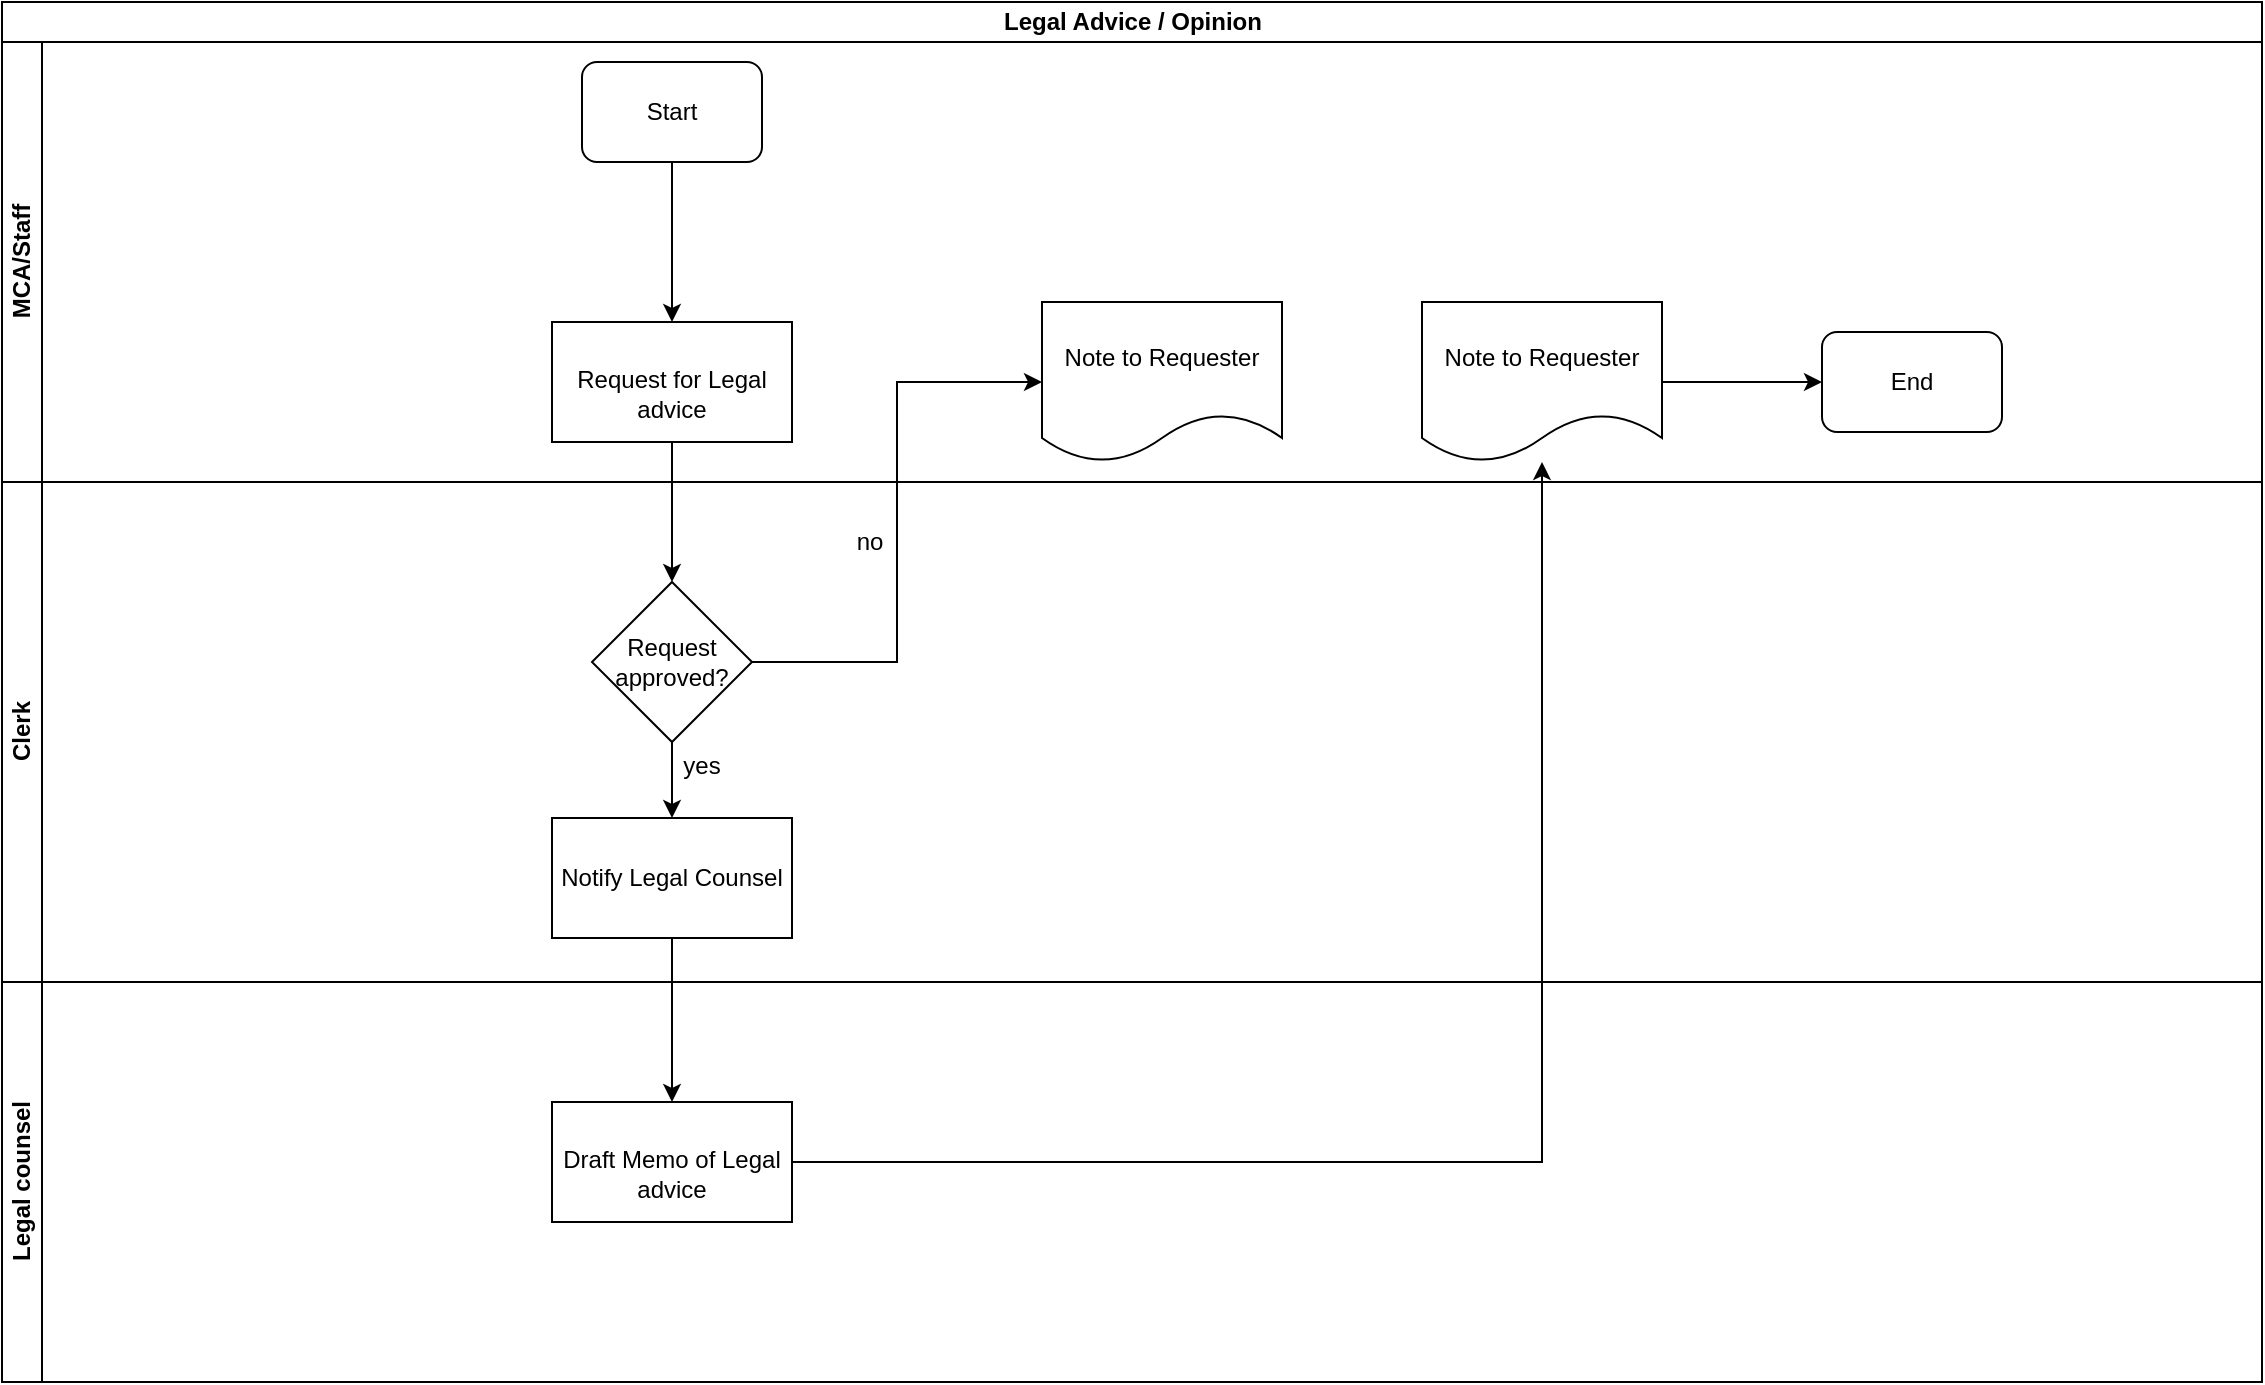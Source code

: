 <mxfile version="13.7.7" type="github">
  <diagram id="0JgoW0CUqfs-v9tvcyth" name="Page-1">
    <mxGraphModel dx="910" dy="487" grid="1" gridSize="10" guides="1" tooltips="1" connect="1" arrows="1" fold="1" page="1" pageScale="1" pageWidth="1169" pageHeight="827" math="0" shadow="0">
      <root>
        <mxCell id="0" />
        <mxCell id="1" parent="0" />
        <mxCell id="YAh0zy8l2tCjz80Ia1jp-1" value="Legal Advice / Opinion" style="swimlane;html=1;childLayout=stackLayout;resizeParent=1;resizeParentMax=0;horizontal=1;startSize=20;horizontalStack=0;" vertex="1" parent="1">
          <mxGeometry x="20" y="20" width="1130" height="690" as="geometry" />
        </mxCell>
        <mxCell id="YAh0zy8l2tCjz80Ia1jp-2" value="MCA/Staff" style="swimlane;html=1;startSize=20;horizontal=0;" vertex="1" parent="YAh0zy8l2tCjz80Ia1jp-1">
          <mxGeometry y="20" width="1130" height="220" as="geometry" />
        </mxCell>
        <mxCell id="YAh0zy8l2tCjz80Ia1jp-5" value="Start" style="rounded=1;whiteSpace=wrap;html=1;" vertex="1" parent="YAh0zy8l2tCjz80Ia1jp-2">
          <mxGeometry x="290" y="10" width="90" height="50" as="geometry" />
        </mxCell>
        <mxCell id="YAh0zy8l2tCjz80Ia1jp-31" value="End" style="rounded=1;whiteSpace=wrap;html=1;" vertex="1" parent="YAh0zy8l2tCjz80Ia1jp-2">
          <mxGeometry x="910" y="145" width="90" height="50" as="geometry" />
        </mxCell>
        <mxCell id="YAh0zy8l2tCjz80Ia1jp-27" value="Note to Requester" style="shape=document;whiteSpace=wrap;html=1;boundedLbl=1;rounded=0;" vertex="1" parent="YAh0zy8l2tCjz80Ia1jp-2">
          <mxGeometry x="710" y="130" width="120" height="80" as="geometry" />
        </mxCell>
        <mxCell id="YAh0zy8l2tCjz80Ia1jp-18" value="Note to Requester" style="shape=document;whiteSpace=wrap;html=1;boundedLbl=1;" vertex="1" parent="YAh0zy8l2tCjz80Ia1jp-2">
          <mxGeometry x="520" y="130" width="120" height="80" as="geometry" />
        </mxCell>
        <mxCell id="YAh0zy8l2tCjz80Ia1jp-8" value="&lt;br/&gt;&lt;p style=&quot;margin-bottom: 0in&quot;&gt;Request for Legal advice&lt;/p&gt;&lt;br/&gt;" style="rounded=0;whiteSpace=wrap;html=1;" vertex="1" parent="YAh0zy8l2tCjz80Ia1jp-2">
          <mxGeometry x="275" y="140" width="120" height="60" as="geometry" />
        </mxCell>
        <mxCell id="YAh0zy8l2tCjz80Ia1jp-30" value="" style="edgeStyle=orthogonalEdgeStyle;rounded=0;orthogonalLoop=1;jettySize=auto;html=1;entryX=0;entryY=0.5;entryDx=0;entryDy=0;" edge="1" parent="YAh0zy8l2tCjz80Ia1jp-2" source="YAh0zy8l2tCjz80Ia1jp-27" target="YAh0zy8l2tCjz80Ia1jp-31">
          <mxGeometry relative="1" as="geometry">
            <mxPoint x="910" y="170" as="targetPoint" />
          </mxGeometry>
        </mxCell>
        <mxCell id="YAh0zy8l2tCjz80Ia1jp-10" value="" style="edgeStyle=orthogonalEdgeStyle;rounded=0;orthogonalLoop=1;jettySize=auto;html=1;" edge="1" parent="YAh0zy8l2tCjz80Ia1jp-1" source="YAh0zy8l2tCjz80Ia1jp-8" target="YAh0zy8l2tCjz80Ia1jp-9">
          <mxGeometry relative="1" as="geometry" />
        </mxCell>
        <mxCell id="YAh0zy8l2tCjz80Ia1jp-3" value="Clerk" style="swimlane;html=1;startSize=20;horizontal=0;" vertex="1" parent="YAh0zy8l2tCjz80Ia1jp-1">
          <mxGeometry y="240" width="1130" height="250" as="geometry" />
        </mxCell>
        <mxCell id="YAh0zy8l2tCjz80Ia1jp-26" value="no" style="text;html=1;strokeColor=none;fillColor=none;align=center;verticalAlign=middle;whiteSpace=wrap;rounded=0;" vertex="1" parent="YAh0zy8l2tCjz80Ia1jp-3">
          <mxGeometry x="414" y="20" width="40" height="20" as="geometry" />
        </mxCell>
        <mxCell id="YAh0zy8l2tCjz80Ia1jp-9" value="Request approved?" style="rhombus;whiteSpace=wrap;html=1;rounded=0;" vertex="1" parent="YAh0zy8l2tCjz80Ia1jp-3">
          <mxGeometry x="295" y="50" width="80" height="80" as="geometry" />
        </mxCell>
        <mxCell id="YAh0zy8l2tCjz80Ia1jp-12" value="" style="edgeStyle=orthogonalEdgeStyle;rounded=0;orthogonalLoop=1;jettySize=auto;html=1;" edge="1" parent="YAh0zy8l2tCjz80Ia1jp-3" source="YAh0zy8l2tCjz80Ia1jp-9" target="YAh0zy8l2tCjz80Ia1jp-11">
          <mxGeometry relative="1" as="geometry" />
        </mxCell>
        <mxCell id="YAh0zy8l2tCjz80Ia1jp-15" value="yes" style="text;html=1;strokeColor=none;fillColor=none;align=center;verticalAlign=middle;whiteSpace=wrap;rounded=0;" vertex="1" parent="YAh0zy8l2tCjz80Ia1jp-3">
          <mxGeometry x="330" y="132" width="40" height="20" as="geometry" />
        </mxCell>
        <mxCell id="YAh0zy8l2tCjz80Ia1jp-11" value="Notify Legal Counsel" style="whiteSpace=wrap;html=1;rounded=0;" vertex="1" parent="YAh0zy8l2tCjz80Ia1jp-3">
          <mxGeometry x="275" y="168" width="120" height="60" as="geometry" />
        </mxCell>
        <mxCell id="YAh0zy8l2tCjz80Ia1jp-4" value="Legal counsel" style="swimlane;html=1;startSize=20;horizontal=0;" vertex="1" parent="YAh0zy8l2tCjz80Ia1jp-1">
          <mxGeometry y="490" width="1130" height="200" as="geometry" />
        </mxCell>
        <mxCell id="YAh0zy8l2tCjz80Ia1jp-13" value="&lt;br/&gt;&lt;p style=&quot;margin-bottom: 0in&quot;&gt;Draft Memo of Legal advice&lt;/p&gt;&lt;br/&gt;" style="whiteSpace=wrap;html=1;rounded=0;" vertex="1" parent="YAh0zy8l2tCjz80Ia1jp-4">
          <mxGeometry x="275" y="60" width="120" height="60" as="geometry" />
        </mxCell>
        <mxCell id="YAh0zy8l2tCjz80Ia1jp-14" value="" style="edgeStyle=orthogonalEdgeStyle;rounded=0;orthogonalLoop=1;jettySize=auto;html=1;" edge="1" parent="YAh0zy8l2tCjz80Ia1jp-1" source="YAh0zy8l2tCjz80Ia1jp-11" target="YAh0zy8l2tCjz80Ia1jp-13">
          <mxGeometry relative="1" as="geometry" />
        </mxCell>
        <mxCell id="YAh0zy8l2tCjz80Ia1jp-25" value="" style="edgeStyle=orthogonalEdgeStyle;rounded=0;orthogonalLoop=1;jettySize=auto;html=1;entryX=0;entryY=0.5;entryDx=0;entryDy=0;" edge="1" parent="YAh0zy8l2tCjz80Ia1jp-1" source="YAh0zy8l2tCjz80Ia1jp-9" target="YAh0zy8l2tCjz80Ia1jp-18">
          <mxGeometry relative="1" as="geometry">
            <mxPoint x="455" y="330" as="targetPoint" />
          </mxGeometry>
        </mxCell>
        <mxCell id="YAh0zy8l2tCjz80Ia1jp-28" value="" style="edgeStyle=orthogonalEdgeStyle;rounded=0;orthogonalLoop=1;jettySize=auto;html=1;" edge="1" parent="YAh0zy8l2tCjz80Ia1jp-1" source="YAh0zy8l2tCjz80Ia1jp-13" target="YAh0zy8l2tCjz80Ia1jp-27">
          <mxGeometry relative="1" as="geometry" />
        </mxCell>
        <mxCell id="YAh0zy8l2tCjz80Ia1jp-7" value="" style="edgeStyle=orthogonalEdgeStyle;rounded=0;orthogonalLoop=1;jettySize=auto;html=1;" edge="1" parent="1" source="YAh0zy8l2tCjz80Ia1jp-5">
          <mxGeometry relative="1" as="geometry">
            <mxPoint x="355" y="180" as="targetPoint" />
          </mxGeometry>
        </mxCell>
      </root>
    </mxGraphModel>
  </diagram>
</mxfile>
